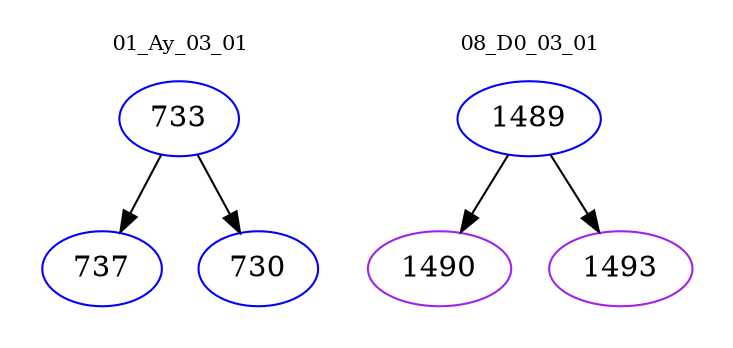 digraph{
subgraph cluster_0 {
color = white
label = "01_Ay_03_01";
fontsize=10;
T0_733 [label="733", color="blue"]
T0_733 -> T0_737 [color="black"]
T0_737 [label="737", color="blue"]
T0_733 -> T0_730 [color="black"]
T0_730 [label="730", color="blue"]
}
subgraph cluster_1 {
color = white
label = "08_D0_03_01";
fontsize=10;
T1_1489 [label="1489", color="blue"]
T1_1489 -> T1_1490 [color="black"]
T1_1490 [label="1490", color="purple"]
T1_1489 -> T1_1493 [color="black"]
T1_1493 [label="1493", color="purple"]
}
}
